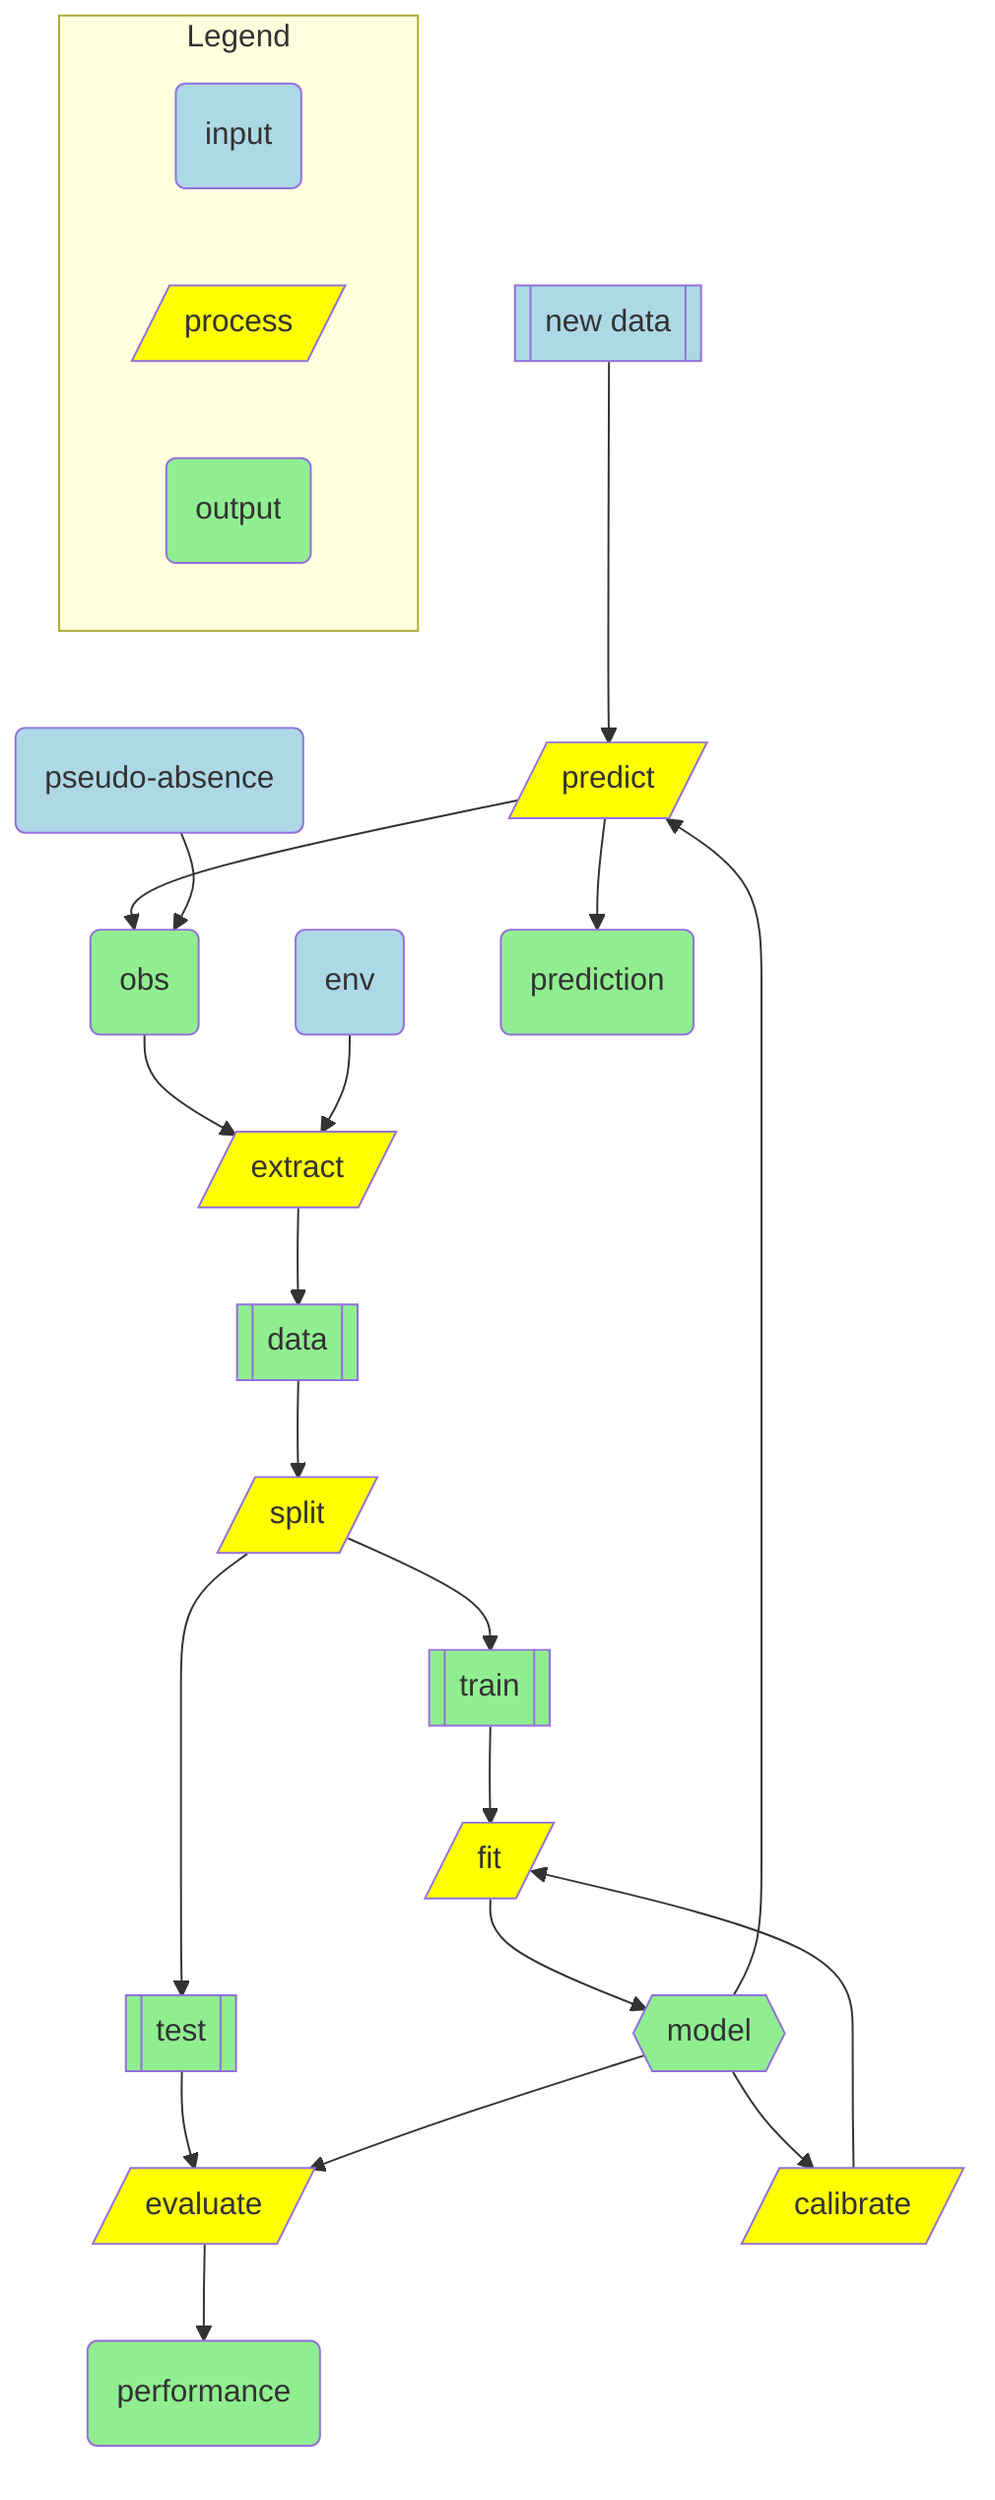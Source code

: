 flowchart TD

  %% nodes
  P(presence):::in
  A("pseudo-absence"):::in
  pts(obs):::out
  X[/extract/]:::fxn
  env(env):::in
  D[[data]]:::out
  S[/split/]:::fxn
  t1[[train]]:::out
  t2[[test]]:::out
  F[/fit/]:::fxn
  M{{model}}:::out
  E[/evaluate/]:::fxn
  C[/calibrate/]:::fxn
  P[/predict/]:::fxn
  N[["new data"]]:::in
  prd(prediction):::out
  prf(performance):::out

  %% edges
  P   --> pts
  A   --> pts
  pts --> X
  env --> X
  X   --> D
  D   --> S
  S   --> t1
  S   --> t2
  t1  --> F
  F   --> M
  t2  --> E
  M   --> C
  C   --> F
  M   --> P
  N   --> P
  M   --> E
  P   --> prd
  E   --> prf

  %% Legend
  in(input):::in
  fxn[/process/]:::fxn
  out(output):::out
  subgraph Legend
    in
    fxn
    out
  end

  %% styles
  classDef in  fill:lightblue
  classDef out fill:lightgreen
  classDef fxn fill:yellow